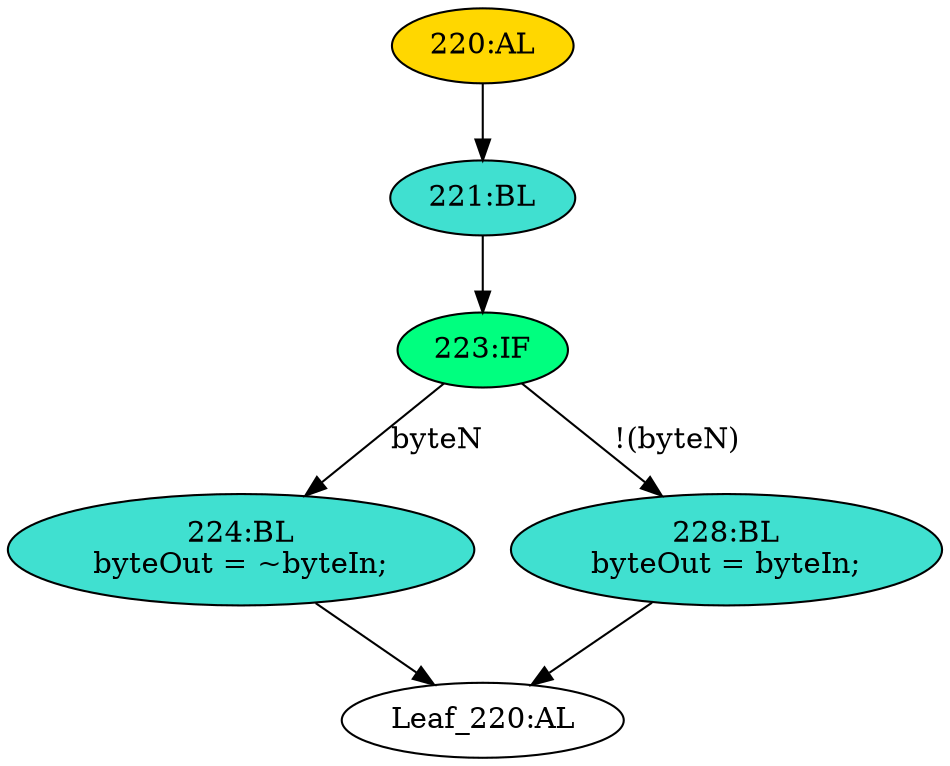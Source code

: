 strict digraph "compose( ,  )" {
	node [label="\N"];
	"221:BL"	 [ast="<pyverilog.vparser.ast.Block object at 0x7f5e5aafec10>",
		fillcolor=turquoise,
		label="221:BL",
		statements="[]",
		style=filled,
		typ=Block];
	"223:IF"	 [ast="<pyverilog.vparser.ast.IfStatement object at 0x7f5e5ab4d2d0>",
		fillcolor=springgreen,
		label="223:IF",
		statements="[]",
		style=filled,
		typ=IfStatement];
	"221:BL" -> "223:IF"	 [cond="[]",
		lineno=None];
	"220:AL"	 [ast="<pyverilog.vparser.ast.Always object at 0x7f5e5ab5b190>",
		clk_sens=False,
		fillcolor=gold,
		label="220:AL",
		sens="['byteIn', 'byteN']",
		statements="[]",
		style=filled,
		typ=Always,
		use_var="['byteN', 'byteIn']"];
	"220:AL" -> "221:BL"	 [cond="[]",
		lineno=None];
	"224:BL"	 [ast="<pyverilog.vparser.ast.Block object at 0x7f5e5ab5b090>",
		fillcolor=turquoise,
		label="224:BL
byteOut = ~byteIn;",
		statements="[<pyverilog.vparser.ast.BlockingSubstitution object at 0x7f5e5ab4dc50>]",
		style=filled,
		typ=Block];
	"223:IF" -> "224:BL"	 [cond="['byteN']",
		label=byteN,
		lineno=223];
	"228:BL"	 [ast="<pyverilog.vparser.ast.Block object at 0x7f5e5ab4de50>",
		fillcolor=turquoise,
		label="228:BL
byteOut = byteIn;",
		statements="[<pyverilog.vparser.ast.BlockingSubstitution object at 0x7f5e5ab4da10>]",
		style=filled,
		typ=Block];
	"223:IF" -> "228:BL"	 [cond="['byteN']",
		label="!(byteN)",
		lineno=223];
	"Leaf_220:AL"	 [def_var="['byteOut']",
		label="Leaf_220:AL"];
	"224:BL" -> "Leaf_220:AL"	 [cond="[]",
		lineno=None];
	"228:BL" -> "Leaf_220:AL"	 [cond="[]",
		lineno=None];
}
